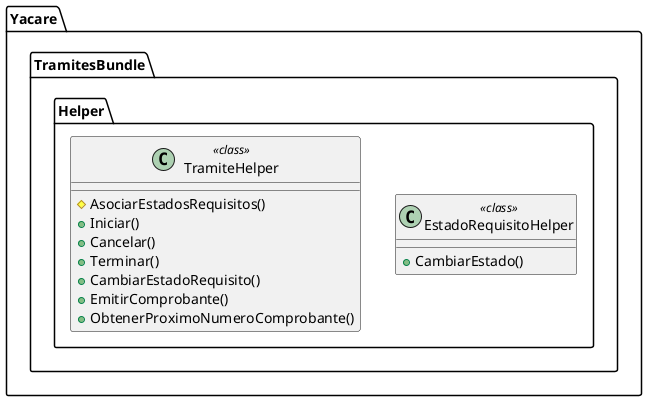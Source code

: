 @startuml
namespace Yacare.TramitesBundle.Helper  {
	class EstadoRequisitoHelper << class >> {
		+CambiarEstado()
	}
	class TramiteHelper << class >> {
		#AsociarEstadosRequisitos()
		+Iniciar()
		+Cancelar()
		+Terminar()
		+CambiarEstadoRequisito()
		+EmitirComprobante()
		+ObtenerProximoNumeroComprobante()
	}
}
@enduml

